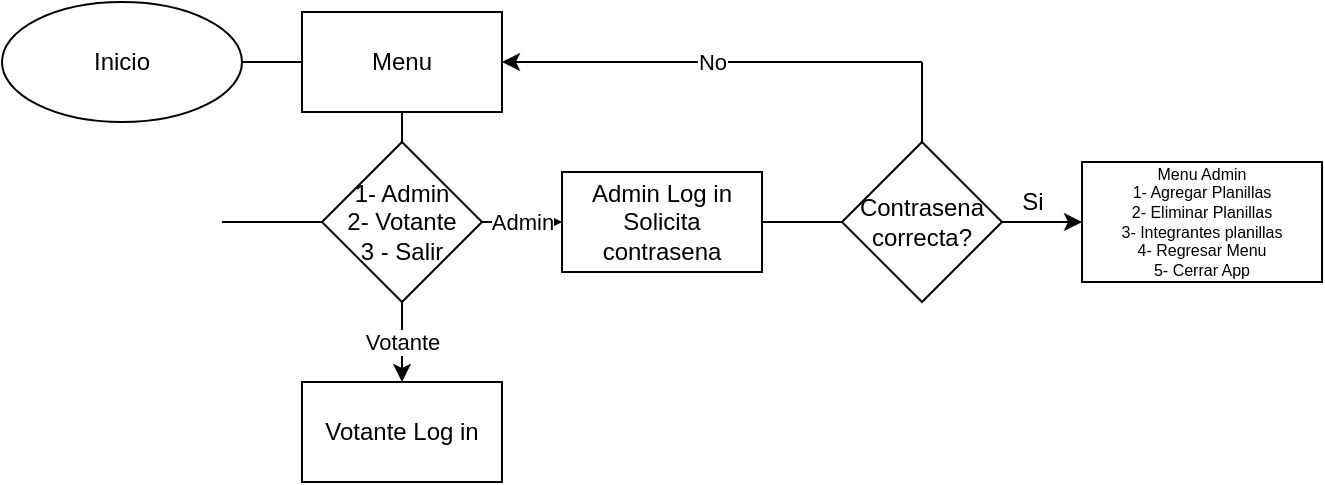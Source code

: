 <mxfile version="28.0.7">
  <diagram name="Page-1" id="ScQI8HGtoHNquliNiwVh">
    <mxGraphModel dx="878" dy="638" grid="1" gridSize="10" guides="1" tooltips="1" connect="1" arrows="1" fold="1" page="1" pageScale="1" pageWidth="850" pageHeight="1100" math="0" shadow="0">
      <root>
        <mxCell id="0" />
        <mxCell id="1" parent="0" />
        <mxCell id="RI5zEjzWJNFyGSE4Wu2R-2" value="&lt;div&gt;Inicio&lt;/div&gt;" style="ellipse;whiteSpace=wrap;html=1;" vertex="1" parent="1">
          <mxGeometry x="10" y="50" width="120" height="60" as="geometry" />
        </mxCell>
        <mxCell id="RI5zEjzWJNFyGSE4Wu2R-3" value="&lt;div&gt;Menu&lt;/div&gt;" style="rounded=0;whiteSpace=wrap;html=1;" vertex="1" parent="1">
          <mxGeometry x="160" y="55" width="100" height="50" as="geometry" />
        </mxCell>
        <mxCell id="RI5zEjzWJNFyGSE4Wu2R-5" value="&lt;div&gt;1- Admin&lt;/div&gt;&lt;div&gt;2- Votante&lt;/div&gt;&lt;div&gt;3 - Salir&lt;/div&gt;" style="rhombus;whiteSpace=wrap;html=1;" vertex="1" parent="1">
          <mxGeometry x="170" y="120" width="80" height="80" as="geometry" />
        </mxCell>
        <mxCell id="RI5zEjzWJNFyGSE4Wu2R-7" value="&lt;div&gt;Admin Log in&lt;/div&gt;Solicita contrasena" style="rounded=0;whiteSpace=wrap;html=1;" vertex="1" parent="1">
          <mxGeometry x="290" y="135" width="100" height="50" as="geometry" />
        </mxCell>
        <mxCell id="RI5zEjzWJNFyGSE4Wu2R-8" value="Votante Log in" style="rounded=0;whiteSpace=wrap;html=1;" vertex="1" parent="1">
          <mxGeometry x="160" y="240" width="100" height="50" as="geometry" />
        </mxCell>
        <mxCell id="RI5zEjzWJNFyGSE4Wu2R-44" value="" style="edgeStyle=orthogonalEdgeStyle;rounded=0;orthogonalLoop=1;jettySize=auto;html=1;" edge="1" parent="1" source="RI5zEjzWJNFyGSE4Wu2R-10" target="RI5zEjzWJNFyGSE4Wu2R-43">
          <mxGeometry relative="1" as="geometry" />
        </mxCell>
        <mxCell id="RI5zEjzWJNFyGSE4Wu2R-10" value="Contrasena correcta?" style="rhombus;whiteSpace=wrap;html=1;" vertex="1" parent="1">
          <mxGeometry x="430" y="120" width="80" height="80" as="geometry" />
        </mxCell>
        <mxCell id="RI5zEjzWJNFyGSE4Wu2R-12" value="" style="endArrow=none;html=1;rounded=0;exitX=1;exitY=0.5;exitDx=0;exitDy=0;entryX=0;entryY=0.5;entryDx=0;entryDy=0;" edge="1" parent="1" source="RI5zEjzWJNFyGSE4Wu2R-2" target="RI5zEjzWJNFyGSE4Wu2R-3">
          <mxGeometry width="50" height="50" relative="1" as="geometry">
            <mxPoint x="330" y="270" as="sourcePoint" />
            <mxPoint x="380" y="220" as="targetPoint" />
          </mxGeometry>
        </mxCell>
        <mxCell id="RI5zEjzWJNFyGSE4Wu2R-13" value="" style="endArrow=none;html=1;rounded=0;entryX=0;entryY=0.5;entryDx=0;entryDy=0;" edge="1" parent="1" target="RI5zEjzWJNFyGSE4Wu2R-5">
          <mxGeometry width="50" height="50" relative="1" as="geometry">
            <mxPoint x="120" y="160" as="sourcePoint" />
            <mxPoint x="380" y="220" as="targetPoint" />
          </mxGeometry>
        </mxCell>
        <mxCell id="RI5zEjzWJNFyGSE4Wu2R-16" value="" style="endArrow=none;html=1;rounded=0;exitX=0.5;exitY=0;exitDx=0;exitDy=0;entryX=0.5;entryY=1;entryDx=0;entryDy=0;" edge="1" parent="1" source="RI5zEjzWJNFyGSE4Wu2R-5" target="RI5zEjzWJNFyGSE4Wu2R-3">
          <mxGeometry width="50" height="50" relative="1" as="geometry">
            <mxPoint x="330" y="270" as="sourcePoint" />
            <mxPoint x="280" y="100" as="targetPoint" />
          </mxGeometry>
        </mxCell>
        <mxCell id="RI5zEjzWJNFyGSE4Wu2R-28" value="" style="endArrow=classic;html=1;rounded=0;exitX=1;exitY=0.5;exitDx=0;exitDy=0;entryX=0;entryY=0.5;entryDx=0;entryDy=0;" edge="1" parent="1" source="RI5zEjzWJNFyGSE4Wu2R-5" target="RI5zEjzWJNFyGSE4Wu2R-7">
          <mxGeometry relative="1" as="geometry">
            <mxPoint x="300" y="180" as="sourcePoint" />
            <mxPoint x="400" y="180" as="targetPoint" />
          </mxGeometry>
        </mxCell>
        <mxCell id="RI5zEjzWJNFyGSE4Wu2R-29" value="Admin" style="edgeLabel;resizable=0;html=1;;align=center;verticalAlign=middle;" connectable="0" vertex="1" parent="RI5zEjzWJNFyGSE4Wu2R-28">
          <mxGeometry relative="1" as="geometry" />
        </mxCell>
        <mxCell id="RI5zEjzWJNFyGSE4Wu2R-34" value="" style="endArrow=classic;html=1;rounded=0;exitX=0.5;exitY=1;exitDx=0;exitDy=0;entryX=0.5;entryY=0;entryDx=0;entryDy=0;" edge="1" parent="1" source="RI5zEjzWJNFyGSE4Wu2R-5" target="RI5zEjzWJNFyGSE4Wu2R-8">
          <mxGeometry relative="1" as="geometry">
            <mxPoint x="300" y="180" as="sourcePoint" />
            <mxPoint x="400" y="180" as="targetPoint" />
          </mxGeometry>
        </mxCell>
        <mxCell id="RI5zEjzWJNFyGSE4Wu2R-35" value="Votante" style="edgeLabel;resizable=0;html=1;;align=center;verticalAlign=middle;" connectable="0" vertex="1" parent="RI5zEjzWJNFyGSE4Wu2R-34">
          <mxGeometry relative="1" as="geometry" />
        </mxCell>
        <mxCell id="RI5zEjzWJNFyGSE4Wu2R-36" value="" style="endArrow=none;html=1;rounded=0;exitX=1;exitY=0.5;exitDx=0;exitDy=0;entryX=0;entryY=0.5;entryDx=0;entryDy=0;" edge="1" parent="1" source="RI5zEjzWJNFyGSE4Wu2R-7" target="RI5zEjzWJNFyGSE4Wu2R-10">
          <mxGeometry width="50" height="50" relative="1" as="geometry">
            <mxPoint x="330" y="210" as="sourcePoint" />
            <mxPoint x="380" y="160" as="targetPoint" />
          </mxGeometry>
        </mxCell>
        <mxCell id="RI5zEjzWJNFyGSE4Wu2R-40" value="" style="endArrow=none;html=1;rounded=0;exitX=0.5;exitY=0;exitDx=0;exitDy=0;" edge="1" parent="1" source="RI5zEjzWJNFyGSE4Wu2R-10">
          <mxGeometry width="50" height="50" relative="1" as="geometry">
            <mxPoint x="330" y="210" as="sourcePoint" />
            <mxPoint x="470" y="80" as="targetPoint" />
          </mxGeometry>
        </mxCell>
        <mxCell id="RI5zEjzWJNFyGSE4Wu2R-41" value="" style="endArrow=classic;html=1;rounded=0;entryX=1;entryY=0.5;entryDx=0;entryDy=0;" edge="1" parent="1" target="RI5zEjzWJNFyGSE4Wu2R-3">
          <mxGeometry relative="1" as="geometry">
            <mxPoint x="470" y="80" as="sourcePoint" />
            <mxPoint x="400" y="180" as="targetPoint" />
          </mxGeometry>
        </mxCell>
        <mxCell id="RI5zEjzWJNFyGSE4Wu2R-42" value="No" style="edgeLabel;resizable=0;html=1;;align=center;verticalAlign=middle;" connectable="0" vertex="1" parent="RI5zEjzWJNFyGSE4Wu2R-41">
          <mxGeometry relative="1" as="geometry" />
        </mxCell>
        <mxCell id="RI5zEjzWJNFyGSE4Wu2R-43" value="&lt;div&gt;Menu Admin&lt;/div&gt;&lt;div&gt;1- Agregar Planillas&lt;/div&gt;&lt;div&gt;2- Eliminar Planillas&lt;/div&gt;&lt;div&gt;3- Integrantes planillas&lt;/div&gt;&lt;div&gt;4- Regresar Menu&lt;/div&gt;&lt;div&gt;5- Cerrar App&lt;/div&gt;" style="whiteSpace=wrap;html=1;fontSize=8;" vertex="1" parent="1">
          <mxGeometry x="550" y="130" width="120" height="60" as="geometry" />
        </mxCell>
        <mxCell id="RI5zEjzWJNFyGSE4Wu2R-45" value="Si" style="text;html=1;align=center;verticalAlign=middle;resizable=0;points=[];autosize=1;strokeColor=none;fillColor=none;" vertex="1" parent="1">
          <mxGeometry x="510" y="135" width="30" height="30" as="geometry" />
        </mxCell>
      </root>
    </mxGraphModel>
  </diagram>
</mxfile>

